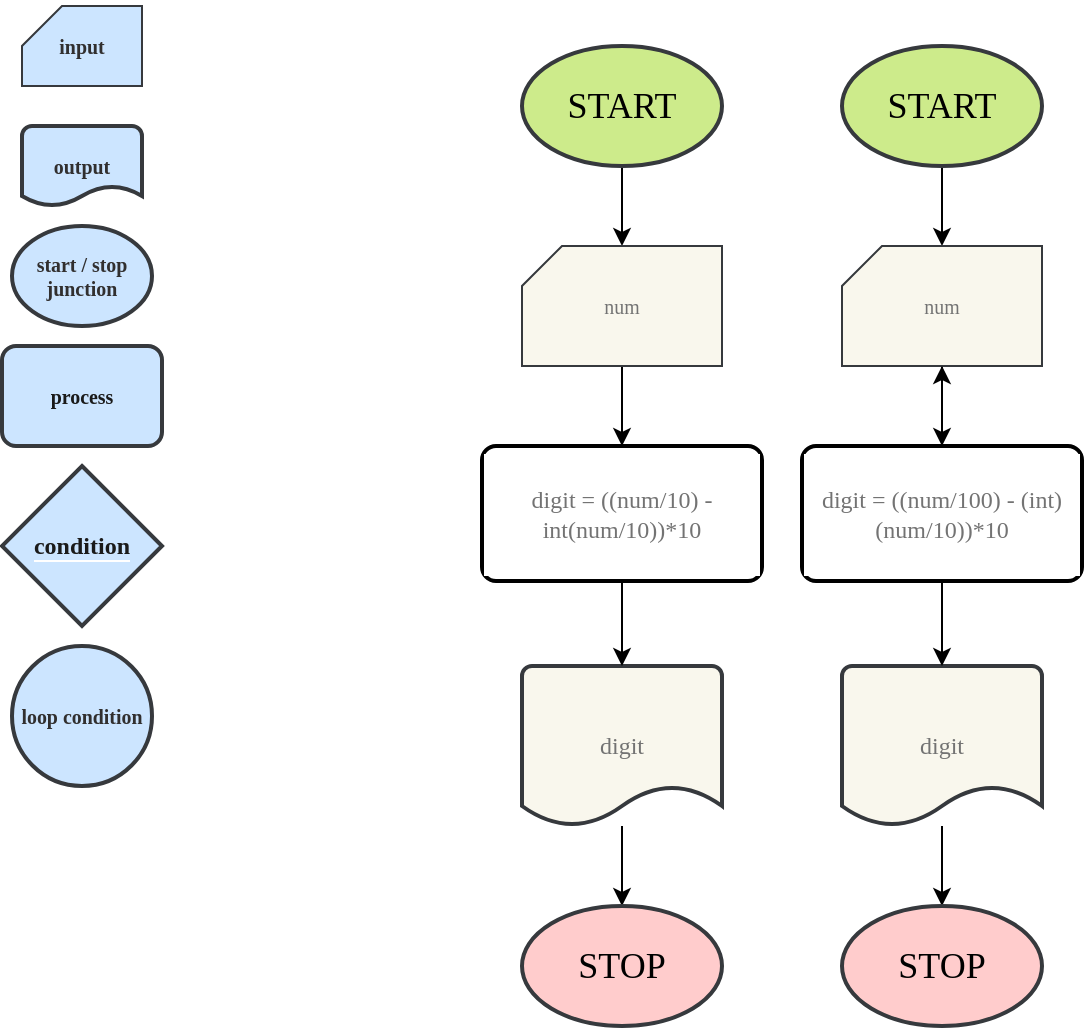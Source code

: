 <mxfile>
    <diagram id="O37csL2ieDH6v2BlPV9f" name="Page-1">
        <mxGraphModel dx="419" dy="532" grid="1" gridSize="10" guides="1" tooltips="1" connect="1" arrows="1" fold="1" page="1" pageScale="1" pageWidth="850" pageHeight="1100" math="0" shadow="0">
            <root>
                <mxCell id="0"/>
                <mxCell id="1" parent="0"/>
                <mxCell id="5" style="edgeStyle=none;html=1;fontFamily=Tahoma;startArrow=none;" edge="1" parent="1" source="13" target="4">
                    <mxGeometry relative="1" as="geometry"/>
                </mxCell>
                <mxCell id="10" style="edgeStyle=none;html=1;entryX=0.5;entryY=0;entryDx=0;entryDy=0;entryPerimeter=0;fontFamily=Tahoma;fontColor=#737373;" edge="1" parent="1" source="3" target="7">
                    <mxGeometry relative="1" as="geometry"/>
                </mxCell>
                <mxCell id="3" value="&lt;h2&gt;&lt;font style=&quot;font-weight: normal;&quot; face=&quot;Tahoma&quot;&gt;START&lt;/font&gt;&lt;/h2&gt;" style="strokeWidth=2;html=1;shape=mxgraph.flowchart.start_1;whiteSpace=wrap;fillColor=#cdeb8b;strokeColor=#36393d;" vertex="1" parent="1">
                    <mxGeometry x="270" y="30" width="100" height="60" as="geometry"/>
                </mxCell>
                <mxCell id="4" value="&lt;h2&gt;&lt;span style=&quot;font-weight: normal;&quot;&gt;STOP&lt;/span&gt;&lt;/h2&gt;" style="strokeWidth=2;html=1;shape=mxgraph.flowchart.start_1;whiteSpace=wrap;fontFamily=Tahoma;fillColor=#ffcccc;strokeColor=#36393d;" vertex="1" parent="1">
                    <mxGeometry x="270" y="460" width="100" height="60" as="geometry"/>
                </mxCell>
                <mxCell id="30" style="edgeStyle=none;html=1;fontFamily=Tahoma;fontColor=#737373;" edge="1" parent="1" source="7" target="26">
                    <mxGeometry relative="1" as="geometry"/>
                </mxCell>
                <mxCell id="7" value="&lt;h5&gt;&lt;span style=&quot;font-weight: 400;&quot;&gt;num&lt;/span&gt;&lt;/h5&gt;" style="verticalLabelPosition=middle;verticalAlign=middle;html=1;shape=card;whiteSpace=wrap;size=20;arcSize=12;fontFamily=Tahoma;fillColor=#f9f7ed;strokeColor=#36393d;labelPosition=center;align=center;labelBackgroundColor=none;fontColor=#737373;" vertex="1" parent="1">
                    <mxGeometry x="270" y="130" width="100" height="60" as="geometry"/>
                </mxCell>
                <mxCell id="15" value="&lt;h5&gt;input&lt;/h5&gt;" style="verticalLabelPosition=middle;verticalAlign=middle;html=1;shape=card;whiteSpace=wrap;size=20;arcSize=12;labelBackgroundColor=none;fontFamily=Tahoma;fillColor=#cce5ff;labelPosition=center;align=center;strokeColor=#36393d;fontColor=#312f2f;" vertex="1" parent="1">
                    <mxGeometry x="20" y="10" width="60" height="40" as="geometry"/>
                </mxCell>
                <mxCell id="17" value="&lt;h5&gt;output&lt;/h5&gt;" style="strokeWidth=2;html=1;shape=mxgraph.flowchart.document2;whiteSpace=wrap;size=0.25;labelBackgroundColor=none;fontFamily=Tahoma;fillColor=#cce5ff;strokeColor=#36393d;fontColor=#312f2f;" vertex="1" parent="1">
                    <mxGeometry x="20" y="70" width="60" height="40" as="geometry"/>
                </mxCell>
                <mxCell id="18" value="&lt;h5&gt;start / stop junction&lt;/h5&gt;" style="strokeWidth=2;html=1;shape=mxgraph.flowchart.start_1;whiteSpace=wrap;labelBackgroundColor=none;fontFamily=Tahoma;fillColor=#cce5ff;strokeColor=#36393d;fontColor=#312f2f;" vertex="1" parent="1">
                    <mxGeometry x="15" y="120" width="70" height="50" as="geometry"/>
                </mxCell>
                <mxCell id="19" value="&lt;h5&gt;&lt;font color=&quot;#1a1a1a&quot;&gt;process&lt;/font&gt;&lt;/h5&gt;" style="rounded=1;whiteSpace=wrap;html=1;absoluteArcSize=1;arcSize=14;strokeWidth=2;labelBackgroundColor=none;fontFamily=Tahoma;fillColor=#cce5ff;strokeColor=#36393d;" vertex="1" parent="1">
                    <mxGeometry x="10" y="180" width="80" height="50" as="geometry"/>
                </mxCell>
                <mxCell id="13" value="&lt;h5&gt;&lt;span style=&quot;color: rgb(115, 115, 115); font-weight: normal; background-color: initial; font-size: 12px;&quot;&gt;digit&lt;/span&gt;&lt;br&gt;&lt;/h5&gt;" style="strokeWidth=2;html=1;shape=mxgraph.flowchart.document2;whiteSpace=wrap;size=0.25;labelBackgroundColor=none;fontFamily=Tahoma;fillColor=#f9f7ed;strokeColor=#36393d;" vertex="1" parent="1">
                    <mxGeometry x="270" y="340" width="100" height="80" as="geometry"/>
                </mxCell>
                <mxCell id="28" style="edgeStyle=none;html=1;fontFamily=Tahoma;fontColor=#737373;" edge="1" parent="1" source="26" target="13">
                    <mxGeometry relative="1" as="geometry"/>
                </mxCell>
                <mxCell id="26" value="&lt;h4 style=&quot;&quot;&gt;&lt;span style=&quot;font-weight: 400;&quot;&gt;digit = ((num/10) - int(num/10))*10&lt;/span&gt;&lt;/h4&gt;" style="rounded=1;whiteSpace=wrap;html=1;absoluteArcSize=1;arcSize=14;strokeWidth=2;labelBackgroundColor=#FFFFFF;fontFamily=Tahoma;fontColor=#737373;fillColor=#FFFFFF;direction=south;" vertex="1" parent="1">
                    <mxGeometry x="250" y="230" width="140" height="67.5" as="geometry"/>
                </mxCell>
                <mxCell id="31" style="edgeStyle=none;html=1;fontFamily=Tahoma;startArrow=none;" edge="1" parent="1" source="37" target="34">
                    <mxGeometry relative="1" as="geometry"/>
                </mxCell>
                <mxCell id="32" style="edgeStyle=none;html=1;entryX=0.5;entryY=0;entryDx=0;entryDy=0;entryPerimeter=0;fontFamily=Tahoma;fontColor=#737373;" edge="1" parent="1" source="33" target="36">
                    <mxGeometry relative="1" as="geometry"/>
                </mxCell>
                <mxCell id="33" value="&lt;h2&gt;&lt;font style=&quot;font-weight: normal;&quot; face=&quot;Tahoma&quot;&gt;START&lt;/font&gt;&lt;/h2&gt;" style="strokeWidth=2;html=1;shape=mxgraph.flowchart.start_1;whiteSpace=wrap;fillColor=#cdeb8b;strokeColor=#36393d;" vertex="1" parent="1">
                    <mxGeometry x="430" y="30" width="100" height="60" as="geometry"/>
                </mxCell>
                <mxCell id="34" value="&lt;h2&gt;&lt;span style=&quot;font-weight: normal;&quot;&gt;STOP&lt;/span&gt;&lt;/h2&gt;" style="strokeWidth=2;html=1;shape=mxgraph.flowchart.start_1;whiteSpace=wrap;fontFamily=Tahoma;fillColor=#ffcccc;strokeColor=#36393d;" vertex="1" parent="1">
                    <mxGeometry x="430" y="460" width="100" height="60" as="geometry"/>
                </mxCell>
                <mxCell id="35" style="edgeStyle=none;html=1;fontFamily=Tahoma;fontColor=#737373;" edge="1" parent="1" source="36" target="39">
                    <mxGeometry relative="1" as="geometry"/>
                </mxCell>
                <mxCell id="36" value="&lt;h5&gt;&lt;span style=&quot;font-weight: 400;&quot;&gt;num&lt;/span&gt;&lt;/h5&gt;" style="verticalLabelPosition=middle;verticalAlign=middle;html=1;shape=card;whiteSpace=wrap;size=20;arcSize=12;fontFamily=Tahoma;fillColor=#f9f7ed;strokeColor=#36393d;labelPosition=center;align=center;labelBackgroundColor=none;fontColor=#737373;" vertex="1" parent="1">
                    <mxGeometry x="430" y="130" width="100" height="60" as="geometry"/>
                </mxCell>
                <mxCell id="37" value="&lt;h5&gt;&lt;span style=&quot;color: rgb(115, 115, 115); font-weight: normal; background-color: initial; font-size: 12px;&quot;&gt;digit&lt;/span&gt;&lt;br&gt;&lt;/h5&gt;" style="strokeWidth=2;html=1;shape=mxgraph.flowchart.document2;whiteSpace=wrap;size=0.25;labelBackgroundColor=none;fontFamily=Tahoma;fillColor=#f9f7ed;strokeColor=#36393d;" vertex="1" parent="1">
                    <mxGeometry x="430" y="340" width="100" height="80" as="geometry"/>
                </mxCell>
                <mxCell id="38" style="edgeStyle=none;html=1;fontFamily=Tahoma;fontColor=#737373;" edge="1" parent="1" source="39" target="37">
                    <mxGeometry relative="1" as="geometry"/>
                </mxCell>
                <mxCell id="40" value="" style="edgeStyle=none;html=1;fontFamily=Tahoma;fontColor=#737373;" edge="1" parent="1" source="39" target="36">
                    <mxGeometry relative="1" as="geometry"/>
                </mxCell>
                <mxCell id="39" value="&lt;h4 style=&quot;&quot;&gt;&lt;span style=&quot;font-weight: 400;&quot;&gt;digit = ((num/100) - (int) (num/10))*10&lt;/span&gt;&lt;/h4&gt;" style="rounded=1;whiteSpace=wrap;html=1;absoluteArcSize=1;arcSize=14;strokeWidth=2;labelBackgroundColor=#FFFFFF;fontFamily=Tahoma;fontColor=#737373;fillColor=#FFFFFF;direction=south;" vertex="1" parent="1">
                    <mxGeometry x="410" y="230" width="140" height="67.5" as="geometry"/>
                </mxCell>
                <mxCell id="41" value="&lt;font color=&quot;#1a1a1a&quot; style=&quot;background-color: rgb(204, 229, 255);&quot;&gt;&lt;b&gt;condition&lt;/b&gt;&lt;/font&gt;" style="strokeWidth=2;html=1;shape=mxgraph.flowchart.decision;whiteSpace=wrap;labelBackgroundColor=#FFFFFF;fontFamily=Tahoma;fillColor=#CCE5FF;strokeColor=#36393d;" vertex="1" parent="1">
                    <mxGeometry x="10" y="240" width="80" height="80" as="geometry"/>
                </mxCell>
                <mxCell id="42" value="&lt;h5&gt;loop condition&lt;/h5&gt;" style="strokeWidth=2;html=1;shape=mxgraph.flowchart.start_1;whiteSpace=wrap;labelBackgroundColor=none;fontFamily=Tahoma;fillColor=#cce5ff;strokeColor=#36393d;fontColor=#312f2f;" vertex="1" parent="1">
                    <mxGeometry x="15" y="330" width="70" height="70" as="geometry"/>
                </mxCell>
            </root>
        </mxGraphModel>
    </diagram>
</mxfile>